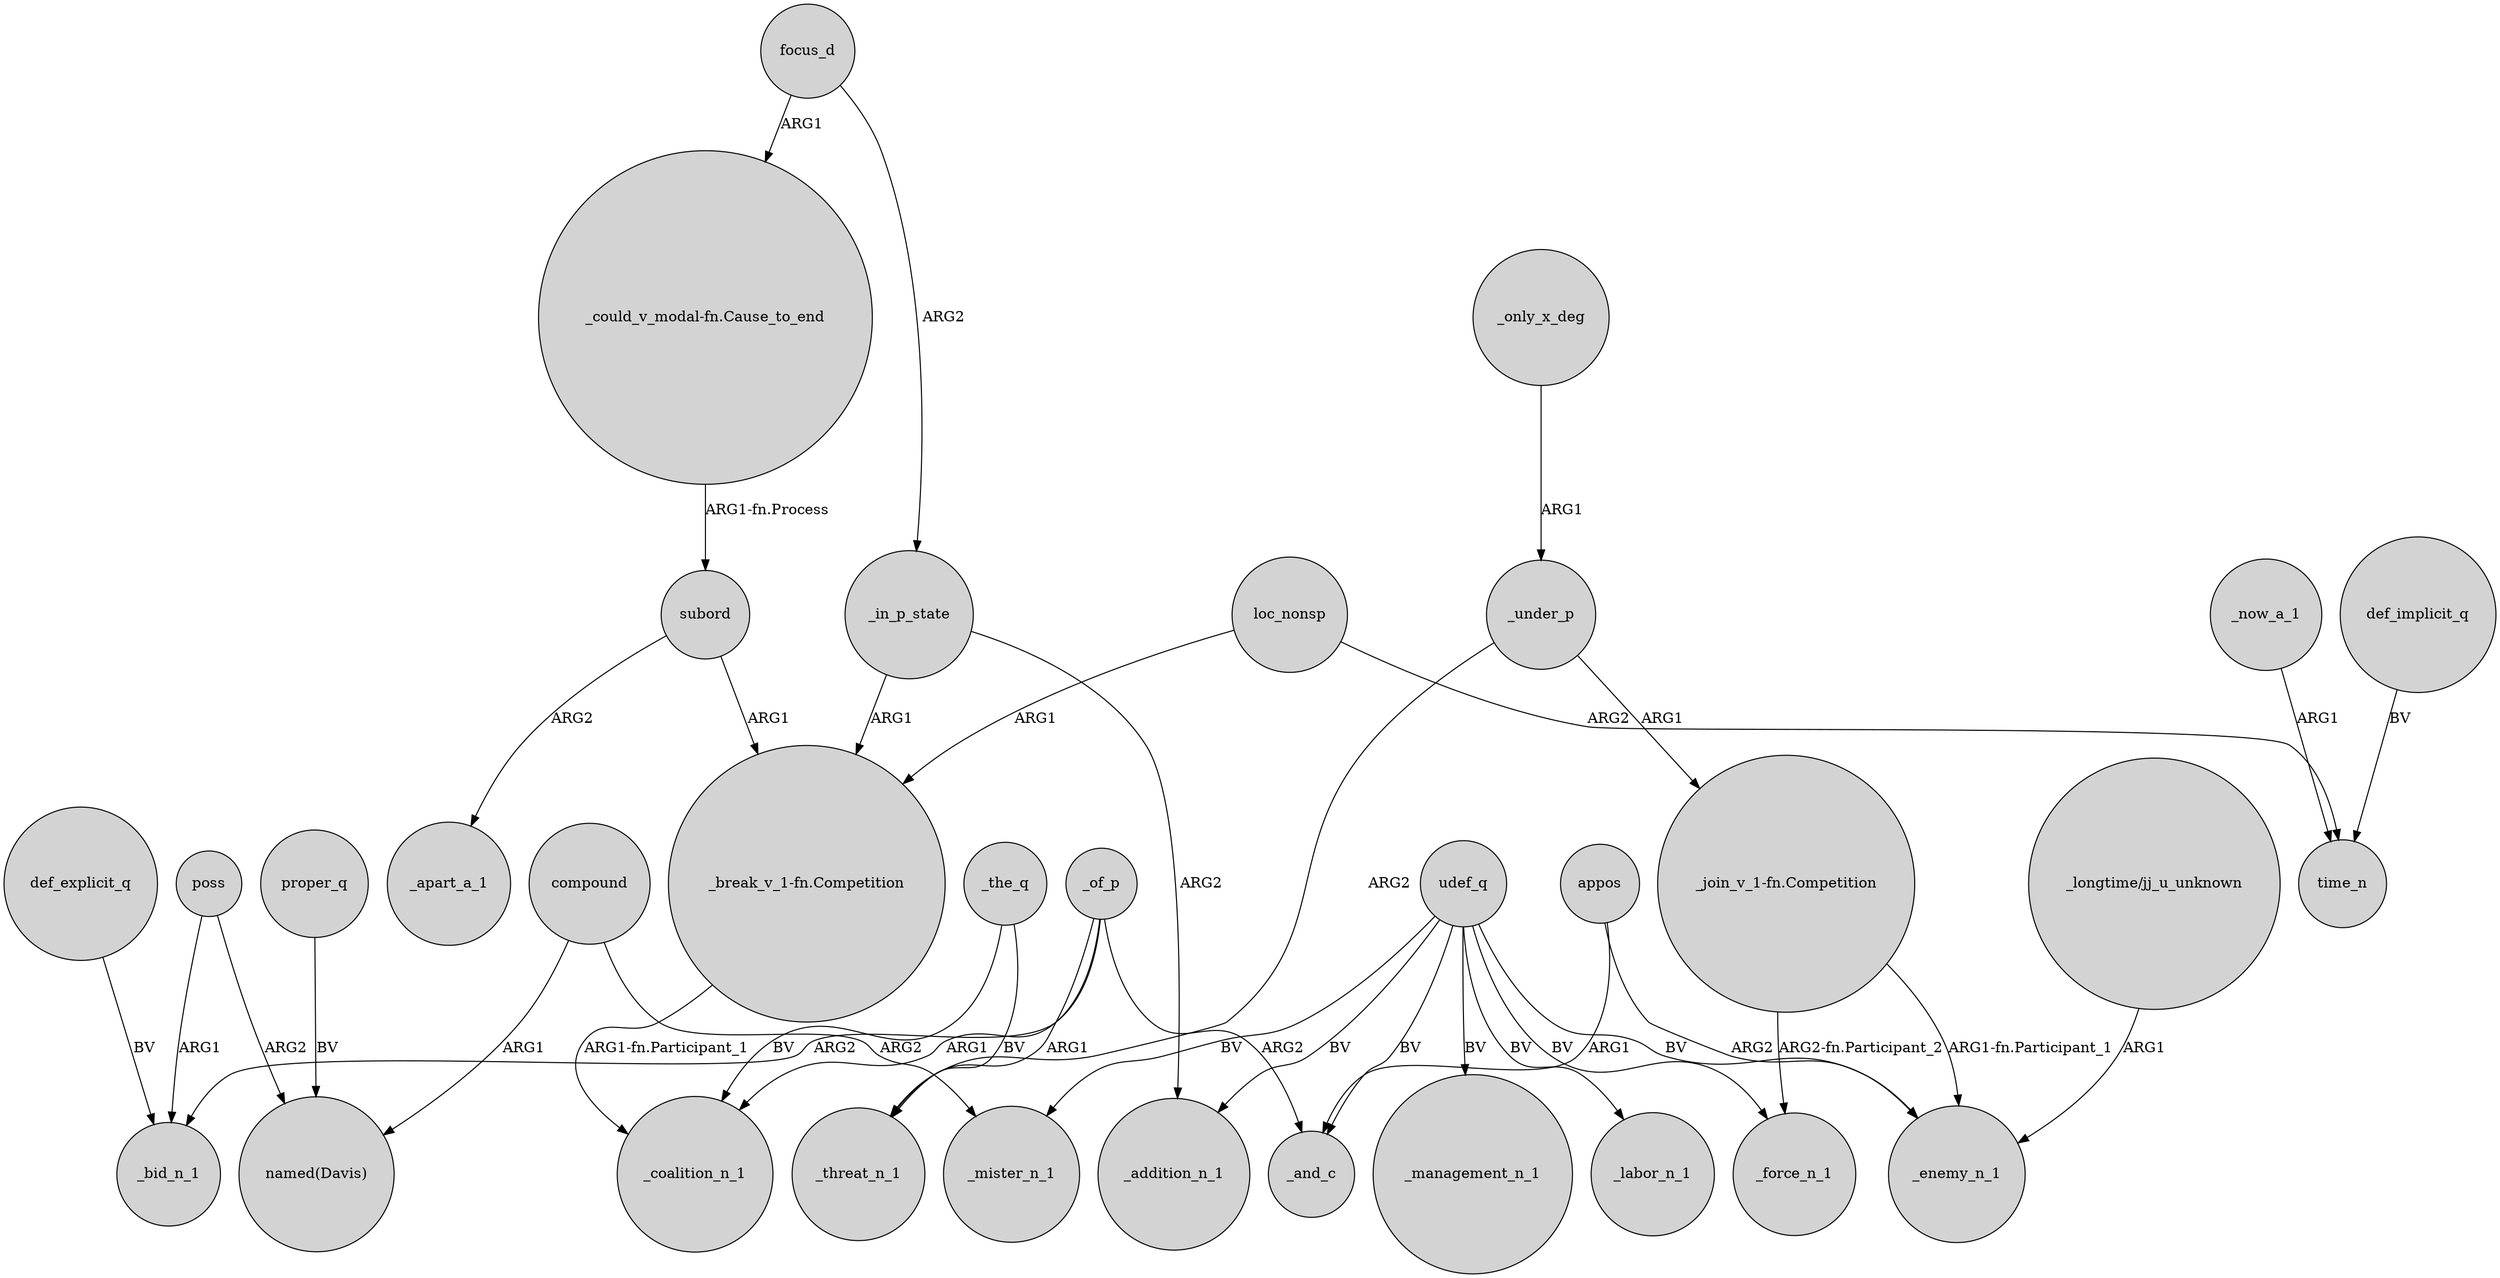 digraph {
	node [shape=circle style=filled]
	compound -> _mister_n_1 [label=ARG2]
	focus_d -> _in_p_state [label=ARG2]
	_of_p -> _and_c [label=ARG2]
	poss -> "named(Davis)" [label=ARG2]
	poss -> _bid_n_1 [label=ARG1]
	udef_q -> _enemy_n_1 [label=BV]
	_only_x_deg -> _under_p [label=ARG1]
	_of_p -> _bid_n_1 [label=ARG2]
	"_break_v_1-fn.Competition" -> _coalition_n_1 [label="ARG1-fn.Participant_1"]
	focus_d -> "_could_v_modal-fn.Cause_to_end" [label=ARG1]
	_of_p -> _coalition_n_1 [label=ARG1]
	_under_p -> "_join_v_1-fn.Competition" [label=ARG1]
	"_longtime/jj_u_unknown" -> _enemy_n_1 [label=ARG1]
	proper_q -> "named(Davis)" [label=BV]
	udef_q -> _force_n_1 [label=BV]
	udef_q -> _addition_n_1 [label=BV]
	appos -> _and_c [label=ARG1]
	udef_q -> _and_c [label=BV]
	udef_q -> _mister_n_1 [label=BV]
	_now_a_1 -> time_n [label=ARG1]
	"_join_v_1-fn.Competition" -> _force_n_1 [label="ARG2-fn.Participant_2"]
	udef_q -> _management_n_1 [label=BV]
	_under_p -> _threat_n_1 [label=ARG2]
	subord -> "_break_v_1-fn.Competition" [label=ARG1]
	def_explicit_q -> _bid_n_1 [label=BV]
	subord -> _apart_a_1 [label=ARG2]
	_of_p -> _threat_n_1 [label=ARG1]
	_in_p_state -> "_break_v_1-fn.Competition" [label=ARG1]
	compound -> "named(Davis)" [label=ARG1]
	"_could_v_modal-fn.Cause_to_end" -> subord [label="ARG1-fn.Process"]
	_the_q -> _threat_n_1 [label=BV]
	udef_q -> _labor_n_1 [label=BV]
	_the_q -> _coalition_n_1 [label=BV]
	"_join_v_1-fn.Competition" -> _enemy_n_1 [label="ARG1-fn.Participant_1"]
	_in_p_state -> _addition_n_1 [label=ARG2]
	loc_nonsp -> time_n [label=ARG2]
	loc_nonsp -> "_break_v_1-fn.Competition" [label=ARG1]
	def_implicit_q -> time_n [label=BV]
	appos -> _enemy_n_1 [label=ARG2]
}
